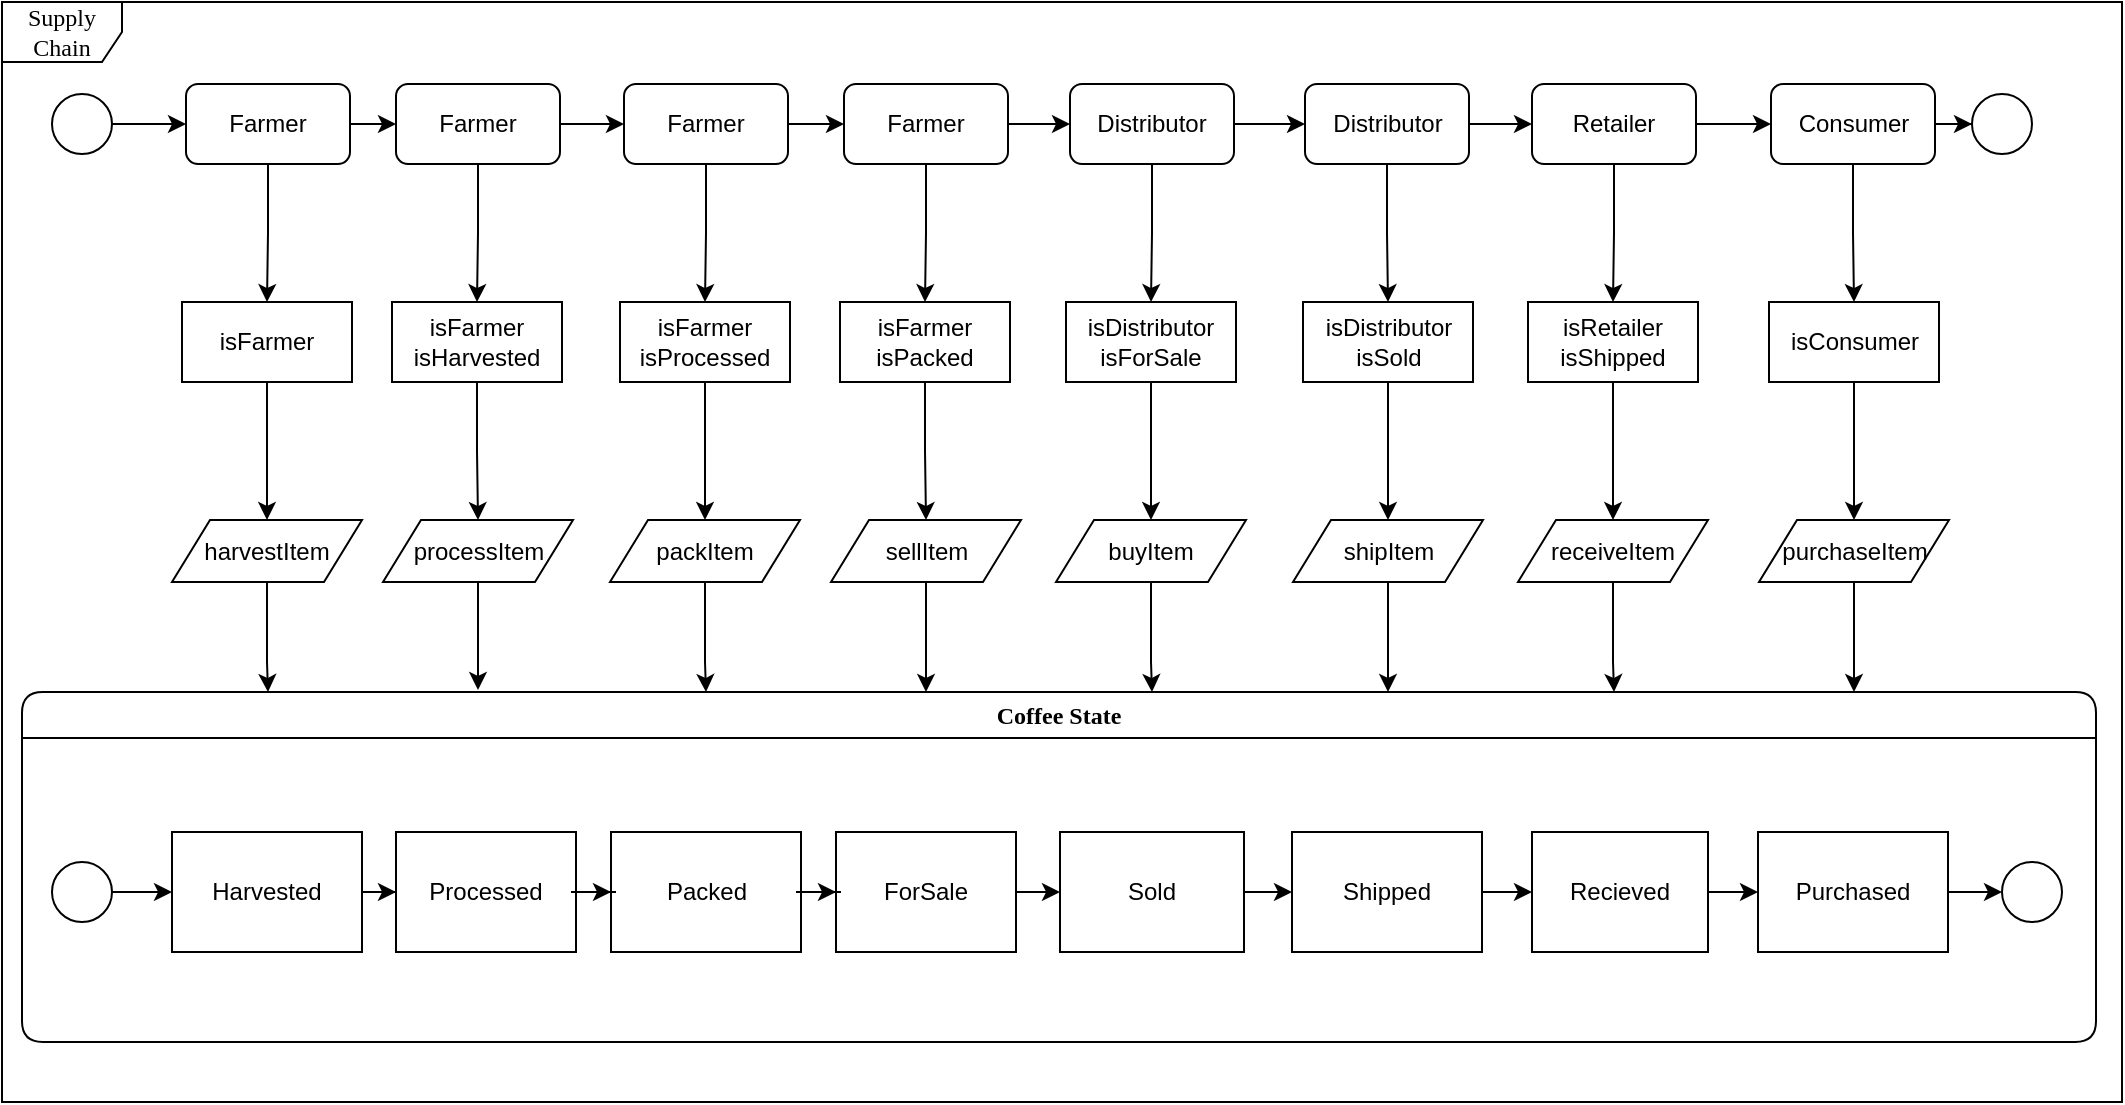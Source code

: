 <mxfile version="11.1.4" type="device"><diagram name="Page-1" id="58cdce13-f638-feb5-8d6f-7d28b1aa9fa0"><mxGraphModel dx="1422" dy="676" grid="1" gridSize="10" guides="1" tooltips="1" connect="1" arrows="1" fold="1" page="1" pageScale="1" pageWidth="1100" pageHeight="850" background="#ffffff" math="0" shadow="0"><root><mxCell id="0"/><mxCell id="1" parent="0"/><mxCell id="2a3bc250acf0617d-7" value="Coffee State" style="swimlane;whiteSpace=wrap;html=1;rounded=1;shadow=0;comic=0;labelBackgroundColor=none;strokeColor=#000000;strokeWidth=1;fillColor=#ffffff;fontFamily=Verdana;fontSize=12;fontColor=#000000;align=center;" parent="1" vertex="1"><mxGeometry x="40" y="495" width="1037" height="175" as="geometry"/></mxCell><mxCell id="8viPX-a4XAOFj3qsem9Y-13" value="" style="edgeStyle=orthogonalEdgeStyle;rounded=0;orthogonalLoop=1;jettySize=auto;html=1;" edge="1" parent="2a3bc250acf0617d-7" source="8viPX-a4XAOFj3qsem9Y-5" target="8viPX-a4XAOFj3qsem9Y-12"><mxGeometry relative="1" as="geometry"/></mxCell><mxCell id="8viPX-a4XAOFj3qsem9Y-5" value="Harvested" style="rounded=0;whiteSpace=wrap;html=1;" vertex="1" parent="2a3bc250acf0617d-7"><mxGeometry x="75" y="70" width="95" height="60" as="geometry"/></mxCell><mxCell id="8viPX-a4XAOFj3qsem9Y-12" value="Processed" style="rounded=0;whiteSpace=wrap;html=1;" vertex="1" parent="2a3bc250acf0617d-7"><mxGeometry x="187" y="70" width="90" height="60" as="geometry"/></mxCell><mxCell id="8viPX-a4XAOFj3qsem9Y-20" value="" style="edgeStyle=orthogonalEdgeStyle;rounded=0;orthogonalLoop=1;jettySize=auto;html=1;" edge="1" parent="2a3bc250acf0617d-7" source="8viPX-a4XAOFj3qsem9Y-16" target="8viPX-a4XAOFj3qsem9Y-19"><mxGeometry relative="1" as="geometry"/></mxCell><mxCell id="8viPX-a4XAOFj3qsem9Y-16" value="ForSale" style="rounded=0;whiteSpace=wrap;html=1;" vertex="1" parent="2a3bc250acf0617d-7"><mxGeometry x="407" y="70" width="90" height="60" as="geometry"/></mxCell><mxCell id="8viPX-a4XAOFj3qsem9Y-23" value="" style="edgeStyle=orthogonalEdgeStyle;rounded=0;orthogonalLoop=1;jettySize=auto;html=1;" edge="1" parent="2a3bc250acf0617d-7" source="8viPX-a4XAOFj3qsem9Y-19" target="8viPX-a4XAOFj3qsem9Y-22"><mxGeometry relative="1" as="geometry"/></mxCell><mxCell id="8viPX-a4XAOFj3qsem9Y-19" value="Sold" style="rounded=0;whiteSpace=wrap;html=1;" vertex="1" parent="2a3bc250acf0617d-7"><mxGeometry x="519" y="70" width="92" height="60" as="geometry"/></mxCell><mxCell id="8viPX-a4XAOFj3qsem9Y-28" value="" style="edgeStyle=orthogonalEdgeStyle;rounded=0;orthogonalLoop=1;jettySize=auto;html=1;" edge="1" parent="2a3bc250acf0617d-7" source="8viPX-a4XAOFj3qsem9Y-22" target="8viPX-a4XAOFj3qsem9Y-27"><mxGeometry relative="1" as="geometry"/></mxCell><mxCell id="8viPX-a4XAOFj3qsem9Y-22" value="Shipped" style="rounded=0;whiteSpace=wrap;html=1;" vertex="1" parent="2a3bc250acf0617d-7"><mxGeometry x="635" y="70" width="95" height="60" as="geometry"/></mxCell><mxCell id="8viPX-a4XAOFj3qsem9Y-30" value="" style="edgeStyle=orthogonalEdgeStyle;rounded=0;orthogonalLoop=1;jettySize=auto;html=1;" edge="1" parent="2a3bc250acf0617d-7" source="8viPX-a4XAOFj3qsem9Y-27" target="8viPX-a4XAOFj3qsem9Y-29"><mxGeometry relative="1" as="geometry"/></mxCell><mxCell id="8viPX-a4XAOFj3qsem9Y-27" value="Recieved" style="rounded=0;whiteSpace=wrap;html=1;" vertex="1" parent="2a3bc250acf0617d-7"><mxGeometry x="755" y="70" width="88" height="60" as="geometry"/></mxCell><mxCell id="8viPX-a4XAOFj3qsem9Y-32" value="" style="edgeStyle=orthogonalEdgeStyle;rounded=0;orthogonalLoop=1;jettySize=auto;html=1;entryX=0;entryY=0.5;entryDx=0;entryDy=0;" edge="1" parent="2a3bc250acf0617d-7" source="8viPX-a4XAOFj3qsem9Y-29" target="8viPX-a4XAOFj3qsem9Y-3"><mxGeometry relative="1" as="geometry"><mxPoint x="1045" y="100" as="targetPoint"/></mxGeometry></mxCell><mxCell id="8viPX-a4XAOFj3qsem9Y-29" value="Purchased" style="rounded=0;whiteSpace=wrap;html=1;" vertex="1" parent="2a3bc250acf0617d-7"><mxGeometry x="868" y="70" width="95" height="60" as="geometry"/></mxCell><mxCell id="8viPX-a4XAOFj3qsem9Y-3" value="" style="ellipse;whiteSpace=wrap;html=1;aspect=fixed;" vertex="1" parent="2a3bc250acf0617d-7"><mxGeometry x="990" y="85" width="30" height="30" as="geometry"/></mxCell><mxCell id="8viPX-a4XAOFj3qsem9Y-14" value="Packed" style="rounded=0;whiteSpace=wrap;html=1;" vertex="1" parent="2a3bc250acf0617d-7"><mxGeometry x="294.5" y="70" width="95" height="60" as="geometry"/></mxCell><mxCell id="8viPX-a4XAOFj3qsem9Y-15" value="" style="edgeStyle=orthogonalEdgeStyle;rounded=0;orthogonalLoop=1;jettySize=auto;html=1;" edge="1" parent="2a3bc250acf0617d-7" source="8viPX-a4XAOFj3qsem9Y-12" target="8viPX-a4XAOFj3qsem9Y-14"><mxGeometry relative="1" as="geometry"><mxPoint x="287" y="125" as="targetPoint"/><Array as="points"/></mxGeometry></mxCell><mxCell id="8viPX-a4XAOFj3qsem9Y-17" value="" style="edgeStyle=orthogonalEdgeStyle;rounded=0;orthogonalLoop=1;jettySize=auto;html=1;" edge="1" parent="2a3bc250acf0617d-7" source="8viPX-a4XAOFj3qsem9Y-14" target="8viPX-a4XAOFj3qsem9Y-16"><mxGeometry relative="1" as="geometry"/></mxCell><mxCell id="8viPX-a4XAOFj3qsem9Y-8" value="" style="edgeStyle=orthogonalEdgeStyle;rounded=0;orthogonalLoop=1;jettySize=auto;html=1;entryX=0;entryY=0.5;entryDx=0;entryDy=0;" edge="1" parent="1" source="8viPX-a4XAOFj3qsem9Y-1" target="8viPX-a4XAOFj3qsem9Y-5"><mxGeometry relative="1" as="geometry"><mxPoint x="165" y="595" as="targetPoint"/></mxGeometry></mxCell><mxCell id="8viPX-a4XAOFj3qsem9Y-1" value="" style="ellipse;whiteSpace=wrap;html=1;aspect=fixed;" vertex="1" parent="1"><mxGeometry x="55" y="580" width="30" height="30" as="geometry"/></mxCell><mxCell id="2a3bc250acf0617d-8" value="Supply Chain" style="shape=umlFrame;whiteSpace=wrap;html=1;rounded=1;shadow=0;comic=0;labelBackgroundColor=none;strokeColor=#000000;strokeWidth=1;fillColor=#ffffff;fontFamily=Verdana;fontSize=12;fontColor=#000000;align=center;" parent="1" vertex="1"><mxGeometry x="30" y="150" width="1060" height="550" as="geometry"/></mxCell><mxCell id="8viPX-a4XAOFj3qsem9Y-36" value="" style="edgeStyle=orthogonalEdgeStyle;rounded=0;orthogonalLoop=1;jettySize=auto;html=1;entryX=0;entryY=0.5;entryDx=0;entryDy=0;" edge="1" parent="1" source="8viPX-a4XAOFj3qsem9Y-33" target="8viPX-a4XAOFj3qsem9Y-34"><mxGeometry relative="1" as="geometry"><mxPoint x="165" y="125" as="targetPoint"/></mxGeometry></mxCell><mxCell id="8viPX-a4XAOFj3qsem9Y-33" value="" style="ellipse;whiteSpace=wrap;html=1;aspect=fixed;" vertex="1" parent="1"><mxGeometry x="55" y="196" width="30" height="30" as="geometry"/></mxCell><mxCell id="8viPX-a4XAOFj3qsem9Y-46" style="edgeStyle=orthogonalEdgeStyle;rounded=0;orthogonalLoop=1;jettySize=auto;html=1;entryX=0.5;entryY=0;entryDx=0;entryDy=0;" edge="1" parent="1" source="8viPX-a4XAOFj3qsem9Y-34" target="8viPX-a4XAOFj3qsem9Y-37"><mxGeometry relative="1" as="geometry"/></mxCell><mxCell id="8viPX-a4XAOFj3qsem9Y-49" value="" style="edgeStyle=orthogonalEdgeStyle;rounded=0;orthogonalLoop=1;jettySize=auto;html=1;" edge="1" parent="1" source="8viPX-a4XAOFj3qsem9Y-34" target="8viPX-a4XAOFj3qsem9Y-48"><mxGeometry relative="1" as="geometry"/></mxCell><mxCell id="8viPX-a4XAOFj3qsem9Y-34" value="Farmer" style="rounded=1;whiteSpace=wrap;html=1;" vertex="1" parent="1"><mxGeometry x="122" y="191" width="82" height="40" as="geometry"/></mxCell><mxCell id="8viPX-a4XAOFj3qsem9Y-51" value="" style="edgeStyle=orthogonalEdgeStyle;rounded=0;orthogonalLoop=1;jettySize=auto;html=1;" edge="1" parent="1" source="8viPX-a4XAOFj3qsem9Y-48" target="8viPX-a4XAOFj3qsem9Y-50"><mxGeometry relative="1" as="geometry"/></mxCell><mxCell id="8viPX-a4XAOFj3qsem9Y-69" value="" style="edgeStyle=orthogonalEdgeStyle;rounded=0;orthogonalLoop=1;jettySize=auto;html=1;" edge="1" parent="1" source="8viPX-a4XAOFj3qsem9Y-48" target="8viPX-a4XAOFj3qsem9Y-66"><mxGeometry relative="1" as="geometry"/></mxCell><mxCell id="8viPX-a4XAOFj3qsem9Y-48" value="Farmer" style="rounded=1;whiteSpace=wrap;html=1;" vertex="1" parent="1"><mxGeometry x="227" y="191" width="82" height="40" as="geometry"/></mxCell><mxCell id="8viPX-a4XAOFj3qsem9Y-53" value="" style="edgeStyle=orthogonalEdgeStyle;rounded=0;orthogonalLoop=1;jettySize=auto;html=1;" edge="1" parent="1" source="8viPX-a4XAOFj3qsem9Y-50" target="8viPX-a4XAOFj3qsem9Y-52"><mxGeometry relative="1" as="geometry"/></mxCell><mxCell id="8viPX-a4XAOFj3qsem9Y-80" value="" style="edgeStyle=orthogonalEdgeStyle;rounded=0;orthogonalLoop=1;jettySize=auto;html=1;" edge="1" parent="1" source="8viPX-a4XAOFj3qsem9Y-50" target="8viPX-a4XAOFj3qsem9Y-79"><mxGeometry relative="1" as="geometry"/></mxCell><mxCell id="8viPX-a4XAOFj3qsem9Y-50" value="Farmer" style="rounded=1;whiteSpace=wrap;html=1;" vertex="1" parent="1"><mxGeometry x="341" y="191" width="82" height="40" as="geometry"/></mxCell><mxCell id="8viPX-a4XAOFj3qsem9Y-55" value="" style="edgeStyle=orthogonalEdgeStyle;rounded=0;orthogonalLoop=1;jettySize=auto;html=1;" edge="1" parent="1" source="8viPX-a4XAOFj3qsem9Y-52" target="8viPX-a4XAOFj3qsem9Y-54"><mxGeometry relative="1" as="geometry"/></mxCell><mxCell id="8viPX-a4XAOFj3qsem9Y-85" value="" style="edgeStyle=orthogonalEdgeStyle;rounded=0;orthogonalLoop=1;jettySize=auto;html=1;" edge="1" parent="1" source="8viPX-a4XAOFj3qsem9Y-52" target="8viPX-a4XAOFj3qsem9Y-84"><mxGeometry relative="1" as="geometry"/></mxCell><mxCell id="8viPX-a4XAOFj3qsem9Y-52" value="Farmer" style="rounded=1;whiteSpace=wrap;html=1;" vertex="1" parent="1"><mxGeometry x="451" y="191" width="82" height="40" as="geometry"/></mxCell><mxCell id="8viPX-a4XAOFj3qsem9Y-57" value="" style="edgeStyle=orthogonalEdgeStyle;rounded=0;orthogonalLoop=1;jettySize=auto;html=1;" edge="1" parent="1" source="8viPX-a4XAOFj3qsem9Y-54" target="8viPX-a4XAOFj3qsem9Y-56"><mxGeometry relative="1" as="geometry"/></mxCell><mxCell id="8viPX-a4XAOFj3qsem9Y-90" value="" style="edgeStyle=orthogonalEdgeStyle;rounded=0;orthogonalLoop=1;jettySize=auto;html=1;" edge="1" parent="1" source="8viPX-a4XAOFj3qsem9Y-54" target="8viPX-a4XAOFj3qsem9Y-89"><mxGeometry relative="1" as="geometry"/></mxCell><mxCell id="8viPX-a4XAOFj3qsem9Y-54" value="Distributor" style="rounded=1;whiteSpace=wrap;html=1;" vertex="1" parent="1"><mxGeometry x="564" y="191" width="82" height="40" as="geometry"/></mxCell><mxCell id="8viPX-a4XAOFj3qsem9Y-59" value="" style="edgeStyle=orthogonalEdgeStyle;rounded=0;orthogonalLoop=1;jettySize=auto;html=1;" edge="1" parent="1" source="8viPX-a4XAOFj3qsem9Y-56" target="8viPX-a4XAOFj3qsem9Y-58"><mxGeometry relative="1" as="geometry"/></mxCell><mxCell id="8viPX-a4XAOFj3qsem9Y-95" style="edgeStyle=orthogonalEdgeStyle;rounded=0;orthogonalLoop=1;jettySize=auto;html=1;entryX=0.5;entryY=0;entryDx=0;entryDy=0;" edge="1" parent="1" source="8viPX-a4XAOFj3qsem9Y-56" target="8viPX-a4XAOFj3qsem9Y-94"><mxGeometry relative="1" as="geometry"/></mxCell><mxCell id="8viPX-a4XAOFj3qsem9Y-56" value="Distributor" style="rounded=1;whiteSpace=wrap;html=1;" vertex="1" parent="1"><mxGeometry x="681.5" y="191" width="82" height="40" as="geometry"/></mxCell><mxCell id="8viPX-a4XAOFj3qsem9Y-61" value="" style="edgeStyle=orthogonalEdgeStyle;rounded=0;orthogonalLoop=1;jettySize=auto;html=1;" edge="1" parent="1" source="8viPX-a4XAOFj3qsem9Y-58" target="8viPX-a4XAOFj3qsem9Y-60"><mxGeometry relative="1" as="geometry"/></mxCell><mxCell id="8viPX-a4XAOFj3qsem9Y-103" value="" style="edgeStyle=orthogonalEdgeStyle;rounded=0;orthogonalLoop=1;jettySize=auto;html=1;" edge="1" parent="1" source="8viPX-a4XAOFj3qsem9Y-58" target="8viPX-a4XAOFj3qsem9Y-100"><mxGeometry relative="1" as="geometry"/></mxCell><mxCell id="8viPX-a4XAOFj3qsem9Y-58" value="Retailer" style="rounded=1;whiteSpace=wrap;html=1;" vertex="1" parent="1"><mxGeometry x="795" y="191" width="82" height="40" as="geometry"/></mxCell><mxCell id="8viPX-a4XAOFj3qsem9Y-63" style="edgeStyle=orthogonalEdgeStyle;rounded=0;orthogonalLoop=1;jettySize=auto;html=1;entryX=0;entryY=0.5;entryDx=0;entryDy=0;" edge="1" parent="1" source="8viPX-a4XAOFj3qsem9Y-60" target="8viPX-a4XAOFj3qsem9Y-62"><mxGeometry relative="1" as="geometry"/></mxCell><mxCell id="8viPX-a4XAOFj3qsem9Y-108" value="" style="edgeStyle=orthogonalEdgeStyle;rounded=0;orthogonalLoop=1;jettySize=auto;html=1;" edge="1" parent="1" source="8viPX-a4XAOFj3qsem9Y-60" target="8viPX-a4XAOFj3qsem9Y-107"><mxGeometry relative="1" as="geometry"/></mxCell><mxCell id="8viPX-a4XAOFj3qsem9Y-60" value="Consumer" style="rounded=1;whiteSpace=wrap;html=1;" vertex="1" parent="1"><mxGeometry x="914.5" y="191" width="82" height="40" as="geometry"/></mxCell><mxCell id="8viPX-a4XAOFj3qsem9Y-44" style="edgeStyle=orthogonalEdgeStyle;rounded=0;orthogonalLoop=1;jettySize=auto;html=1;entryX=0.5;entryY=0;entryDx=0;entryDy=0;" edge="1" parent="1" source="8viPX-a4XAOFj3qsem9Y-37" target="8viPX-a4XAOFj3qsem9Y-38"><mxGeometry relative="1" as="geometry"/></mxCell><mxCell id="8viPX-a4XAOFj3qsem9Y-37" value="isFarmer" style="rounded=0;whiteSpace=wrap;html=1;" vertex="1" parent="1"><mxGeometry x="120" y="300" width="85" height="40" as="geometry"/></mxCell><mxCell id="8viPX-a4XAOFj3qsem9Y-41" value="" style="edgeStyle=orthogonalEdgeStyle;rounded=0;orthogonalLoop=1;jettySize=auto;html=1;" edge="1" parent="1" source="8viPX-a4XAOFj3qsem9Y-38" target="2a3bc250acf0617d-7"><mxGeometry relative="1" as="geometry"><Array as="points"><mxPoint x="163" y="480"/><mxPoint x="163" y="480"/></Array></mxGeometry></mxCell><mxCell id="8viPX-a4XAOFj3qsem9Y-38" value="harvestItem" style="shape=parallelogram;perimeter=parallelogramPerimeter;whiteSpace=wrap;html=1;" vertex="1" parent="1"><mxGeometry x="115" y="409" width="95" height="31" as="geometry"/></mxCell><mxCell id="8viPX-a4XAOFj3qsem9Y-62" value="" style="ellipse;whiteSpace=wrap;html=1;aspect=fixed;" vertex="1" parent="1"><mxGeometry x="1015" y="196" width="30" height="30" as="geometry"/></mxCell><mxCell id="8viPX-a4XAOFj3qsem9Y-77" value="" style="edgeStyle=orthogonalEdgeStyle;rounded=0;orthogonalLoop=1;jettySize=auto;html=1;" edge="1" parent="1" source="8viPX-a4XAOFj3qsem9Y-66" target="8viPX-a4XAOFj3qsem9Y-67"><mxGeometry relative="1" as="geometry"/></mxCell><mxCell id="8viPX-a4XAOFj3qsem9Y-66" value="isFarmer&lt;br&gt;isHarvested" style="rounded=0;whiteSpace=wrap;html=1;" vertex="1" parent="1"><mxGeometry x="225" y="300" width="85" height="40" as="geometry"/></mxCell><mxCell id="8viPX-a4XAOFj3qsem9Y-78" value="" style="edgeStyle=orthogonalEdgeStyle;rounded=0;orthogonalLoop=1;jettySize=auto;html=1;" edge="1" parent="1" source="8viPX-a4XAOFj3qsem9Y-67"><mxGeometry relative="1" as="geometry"><mxPoint x="268" y="494" as="targetPoint"/></mxGeometry></mxCell><mxCell id="8viPX-a4XAOFj3qsem9Y-67" value="processItem" style="shape=parallelogram;perimeter=parallelogramPerimeter;whiteSpace=wrap;html=1;" vertex="1" parent="1"><mxGeometry x="220.5" y="409" width="95" height="31" as="geometry"/></mxCell><mxCell id="8viPX-a4XAOFj3qsem9Y-82" value="" style="edgeStyle=orthogonalEdgeStyle;rounded=0;orthogonalLoop=1;jettySize=auto;html=1;" edge="1" parent="1" source="8viPX-a4XAOFj3qsem9Y-79" target="8viPX-a4XAOFj3qsem9Y-81"><mxGeometry relative="1" as="geometry"/></mxCell><mxCell id="8viPX-a4XAOFj3qsem9Y-79" value="isFarmer&lt;br&gt;isProcessed" style="rounded=0;whiteSpace=wrap;html=1;" vertex="1" parent="1"><mxGeometry x="339" y="300" width="85" height="40" as="geometry"/></mxCell><mxCell id="8viPX-a4XAOFj3qsem9Y-83" value="" style="edgeStyle=orthogonalEdgeStyle;rounded=0;orthogonalLoop=1;jettySize=auto;html=1;" edge="1" parent="1" source="8viPX-a4XAOFj3qsem9Y-81" target="2a3bc250acf0617d-7"><mxGeometry relative="1" as="geometry"><Array as="points"><mxPoint x="382" y="480"/><mxPoint x="382" y="480"/></Array></mxGeometry></mxCell><mxCell id="8viPX-a4XAOFj3qsem9Y-81" value="packItem" style="shape=parallelogram;perimeter=parallelogramPerimeter;whiteSpace=wrap;html=1;" vertex="1" parent="1"><mxGeometry x="334" y="409" width="95" height="31" as="geometry"/></mxCell><mxCell id="8viPX-a4XAOFj3qsem9Y-87" value="" style="edgeStyle=orthogonalEdgeStyle;rounded=0;orthogonalLoop=1;jettySize=auto;html=1;" edge="1" parent="1" source="8viPX-a4XAOFj3qsem9Y-84" target="8viPX-a4XAOFj3qsem9Y-86"><mxGeometry relative="1" as="geometry"/></mxCell><mxCell id="8viPX-a4XAOFj3qsem9Y-84" value="isFarmer&lt;br&gt;isPacked" style="rounded=0;whiteSpace=wrap;html=1;" vertex="1" parent="1"><mxGeometry x="449" y="300" width="85" height="40" as="geometry"/></mxCell><mxCell id="8viPX-a4XAOFj3qsem9Y-88" value="" style="edgeStyle=orthogonalEdgeStyle;rounded=0;orthogonalLoop=1;jettySize=auto;html=1;" edge="1" parent="1" source="8viPX-a4XAOFj3qsem9Y-86" target="2a3bc250acf0617d-7"><mxGeometry relative="1" as="geometry"><Array as="points"><mxPoint x="492" y="480"/><mxPoint x="492" y="480"/></Array></mxGeometry></mxCell><mxCell id="8viPX-a4XAOFj3qsem9Y-86" value="sellItem" style="shape=parallelogram;perimeter=parallelogramPerimeter;whiteSpace=wrap;html=1;" vertex="1" parent="1"><mxGeometry x="444.5" y="409" width="95" height="31" as="geometry"/></mxCell><mxCell id="8viPX-a4XAOFj3qsem9Y-92" value="" style="edgeStyle=orthogonalEdgeStyle;rounded=0;orthogonalLoop=1;jettySize=auto;html=1;" edge="1" parent="1" source="8viPX-a4XAOFj3qsem9Y-89" target="8viPX-a4XAOFj3qsem9Y-91"><mxGeometry relative="1" as="geometry"/></mxCell><mxCell id="8viPX-a4XAOFj3qsem9Y-89" value="isDistributor&lt;br&gt;isForSale" style="rounded=0;whiteSpace=wrap;html=1;" vertex="1" parent="1"><mxGeometry x="562" y="300" width="85" height="40" as="geometry"/></mxCell><mxCell id="8viPX-a4XAOFj3qsem9Y-93" value="" style="edgeStyle=orthogonalEdgeStyle;rounded=0;orthogonalLoop=1;jettySize=auto;html=1;" edge="1" parent="1" source="8viPX-a4XAOFj3qsem9Y-91" target="2a3bc250acf0617d-7"><mxGeometry relative="1" as="geometry"><Array as="points"><mxPoint x="605" y="480"/><mxPoint x="605" y="480"/></Array></mxGeometry></mxCell><mxCell id="8viPX-a4XAOFj3qsem9Y-91" value="buyItem" style="shape=parallelogram;perimeter=parallelogramPerimeter;whiteSpace=wrap;html=1;" vertex="1" parent="1"><mxGeometry x="557" y="409" width="95" height="31" as="geometry"/></mxCell><mxCell id="8viPX-a4XAOFj3qsem9Y-97" style="edgeStyle=orthogonalEdgeStyle;rounded=0;orthogonalLoop=1;jettySize=auto;html=1;" edge="1" parent="1" source="8viPX-a4XAOFj3qsem9Y-94" target="8viPX-a4XAOFj3qsem9Y-96"><mxGeometry relative="1" as="geometry"/></mxCell><mxCell id="8viPX-a4XAOFj3qsem9Y-94" value="isDistributor&lt;br&gt;isSold" style="rounded=0;whiteSpace=wrap;html=1;" vertex="1" parent="1"><mxGeometry x="680.5" y="300" width="85" height="40" as="geometry"/></mxCell><mxCell id="8viPX-a4XAOFj3qsem9Y-98" style="edgeStyle=orthogonalEdgeStyle;rounded=0;orthogonalLoop=1;jettySize=auto;html=1;" edge="1" parent="1" source="8viPX-a4XAOFj3qsem9Y-96" target="2a3bc250acf0617d-7"><mxGeometry relative="1" as="geometry"><Array as="points"><mxPoint x="723" y="480"/><mxPoint x="723" y="480"/></Array></mxGeometry></mxCell><mxCell id="8viPX-a4XAOFj3qsem9Y-96" value="shipItem" style="shape=parallelogram;perimeter=parallelogramPerimeter;whiteSpace=wrap;html=1;" vertex="1" parent="1"><mxGeometry x="675.5" y="409" width="95" height="31" as="geometry"/></mxCell><mxCell id="8viPX-a4XAOFj3qsem9Y-105" style="edgeStyle=orthogonalEdgeStyle;rounded=0;orthogonalLoop=1;jettySize=auto;html=1;entryX=0.5;entryY=0;entryDx=0;entryDy=0;" edge="1" parent="1" source="8viPX-a4XAOFj3qsem9Y-100" target="8viPX-a4XAOFj3qsem9Y-104"><mxGeometry relative="1" as="geometry"/></mxCell><mxCell id="8viPX-a4XAOFj3qsem9Y-100" value="isRetailer&lt;br&gt;isShipped" style="rounded=0;whiteSpace=wrap;html=1;" vertex="1" parent="1"><mxGeometry x="793" y="300" width="85" height="40" as="geometry"/></mxCell><mxCell id="8viPX-a4XAOFj3qsem9Y-106" style="edgeStyle=orthogonalEdgeStyle;rounded=0;orthogonalLoop=1;jettySize=auto;html=1;" edge="1" parent="1" source="8viPX-a4XAOFj3qsem9Y-104" target="2a3bc250acf0617d-7"><mxGeometry relative="1" as="geometry"><Array as="points"><mxPoint x="836" y="480"/><mxPoint x="836" y="480"/></Array></mxGeometry></mxCell><mxCell id="8viPX-a4XAOFj3qsem9Y-104" value="receiveItem" style="shape=parallelogram;perimeter=parallelogramPerimeter;whiteSpace=wrap;html=1;" vertex="1" parent="1"><mxGeometry x="788" y="409" width="95" height="31" as="geometry"/></mxCell><mxCell id="8viPX-a4XAOFj3qsem9Y-110" value="" style="edgeStyle=orthogonalEdgeStyle;rounded=0;orthogonalLoop=1;jettySize=auto;html=1;" edge="1" parent="1" source="8viPX-a4XAOFj3qsem9Y-107" target="8viPX-a4XAOFj3qsem9Y-109"><mxGeometry relative="1" as="geometry"/></mxCell><mxCell id="8viPX-a4XAOFj3qsem9Y-107" value="isConsumer" style="rounded=0;whiteSpace=wrap;html=1;" vertex="1" parent="1"><mxGeometry x="913.5" y="300" width="85" height="40" as="geometry"/></mxCell><mxCell id="8viPX-a4XAOFj3qsem9Y-111" value="" style="edgeStyle=orthogonalEdgeStyle;rounded=0;orthogonalLoop=1;jettySize=auto;html=1;" edge="1" parent="1" source="8viPX-a4XAOFj3qsem9Y-109" target="2a3bc250acf0617d-7"><mxGeometry relative="1" as="geometry"><Array as="points"><mxPoint x="956" y="480"/><mxPoint x="956" y="480"/></Array></mxGeometry></mxCell><mxCell id="8viPX-a4XAOFj3qsem9Y-109" value="purchaseItem" style="shape=parallelogram;perimeter=parallelogramPerimeter;whiteSpace=wrap;html=1;" vertex="1" parent="1"><mxGeometry x="908.5" y="409" width="95" height="31" as="geometry"/></mxCell></root></mxGraphModel></diagram></mxfile>